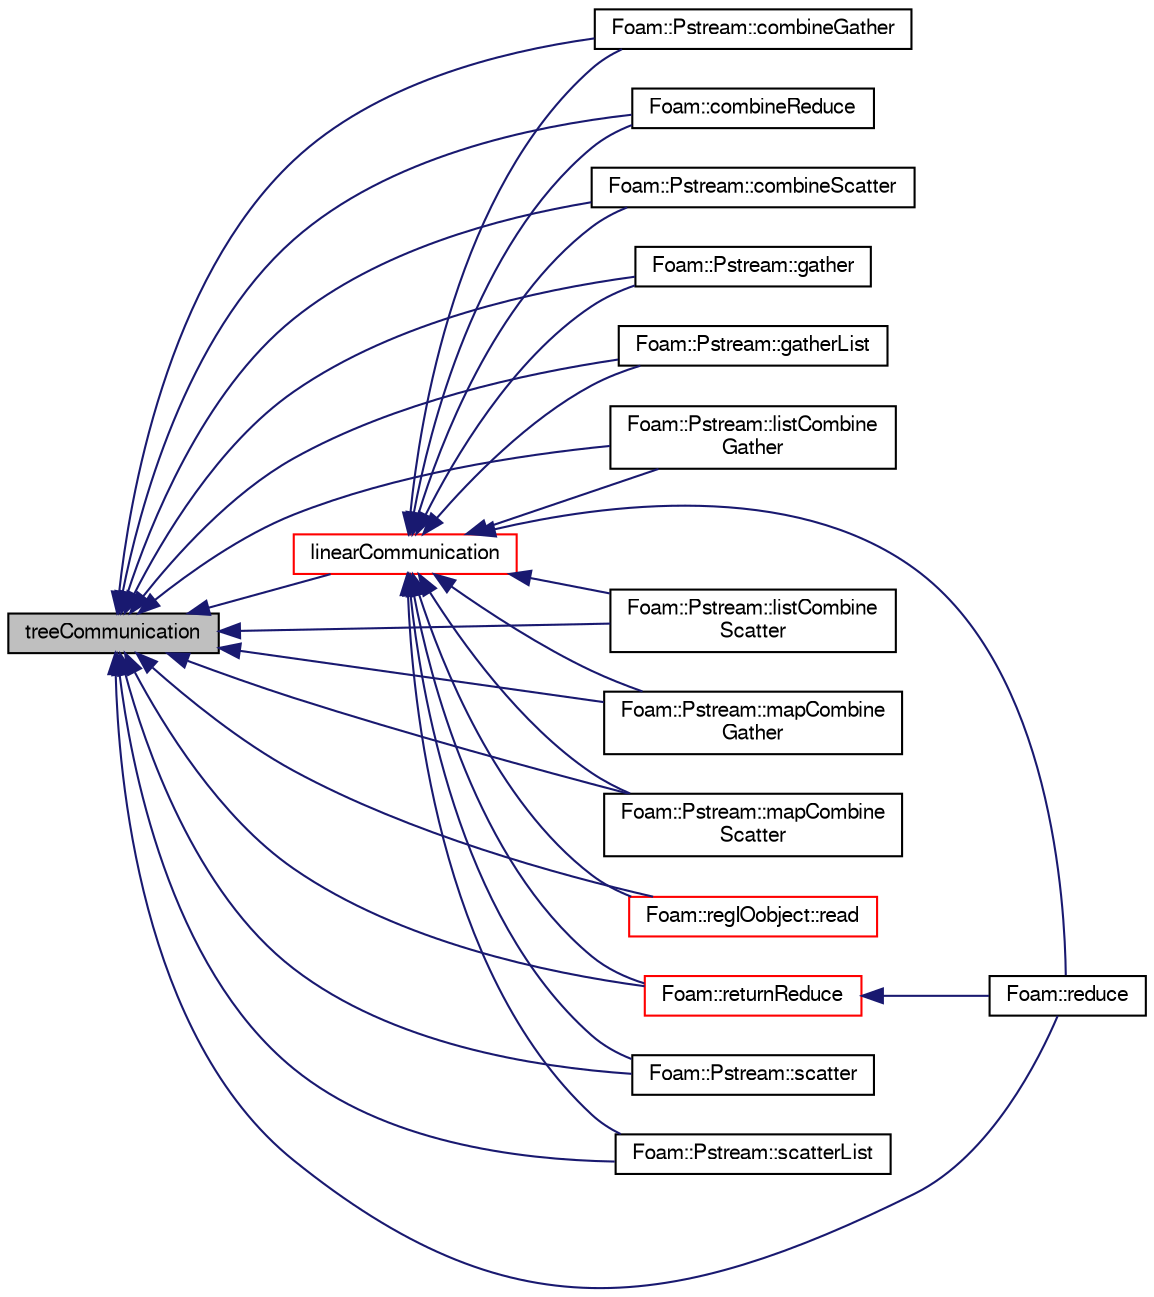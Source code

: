 digraph "treeCommunication"
{
  bgcolor="transparent";
  edge [fontname="FreeSans",fontsize="10",labelfontname="FreeSans",labelfontsize="10"];
  node [fontname="FreeSans",fontsize="10",shape=record];
  rankdir="LR";
  Node17836 [label="treeCommunication",height=0.2,width=0.4,color="black", fillcolor="grey75", style="filled", fontcolor="black"];
  Node17836 -> Node17837 [dir="back",color="midnightblue",fontsize="10",style="solid",fontname="FreeSans"];
  Node17837 [label="Foam::Pstream::combineGather",height=0.2,width=0.4,color="black",URL="$a26250.html#affc3a1954c11e71aafe6072bce9a4942",tooltip="Like above but switches between linear/tree communication. "];
  Node17836 -> Node17838 [dir="back",color="midnightblue",fontsize="10",style="solid",fontname="FreeSans"];
  Node17838 [label="Foam::combineReduce",height=0.2,width=0.4,color="black",URL="$a21124.html#a8c343f8cea376ede9abfdfd4e517f050"];
  Node17836 -> Node17839 [dir="back",color="midnightblue",fontsize="10",style="solid",fontname="FreeSans"];
  Node17839 [label="Foam::Pstream::combineScatter",height=0.2,width=0.4,color="black",URL="$a26250.html#aca0c5c69df01302f98555cacd74a967a",tooltip="Like above but switches between linear/tree communication. "];
  Node17836 -> Node17840 [dir="back",color="midnightblue",fontsize="10",style="solid",fontname="FreeSans"];
  Node17840 [label="Foam::Pstream::gather",height=0.2,width=0.4,color="black",URL="$a26250.html#ac6bd6ba48aeaba13d01248b080a3fbc9",tooltip="Like above but switches between linear/tree communication. "];
  Node17836 -> Node17841 [dir="back",color="midnightblue",fontsize="10",style="solid",fontname="FreeSans"];
  Node17841 [label="Foam::Pstream::gatherList",height=0.2,width=0.4,color="black",URL="$a26250.html#af27b07dfe4135fca416456ae1b323211",tooltip="Like above but switches between linear/tree communication. "];
  Node17836 -> Node17842 [dir="back",color="midnightblue",fontsize="10",style="solid",fontname="FreeSans"];
  Node17842 [label="linearCommunication",height=0.2,width=0.4,color="red",URL="$a26270.html#af7ec282f2581c26d06e2375a17174591",tooltip="Communication schedule for linear all-to-master (proc 0) "];
  Node17842 -> Node17837 [dir="back",color="midnightblue",fontsize="10",style="solid",fontname="FreeSans"];
  Node17842 -> Node17838 [dir="back",color="midnightblue",fontsize="10",style="solid",fontname="FreeSans"];
  Node17842 -> Node17839 [dir="back",color="midnightblue",fontsize="10",style="solid",fontname="FreeSans"];
  Node17842 -> Node17840 [dir="back",color="midnightblue",fontsize="10",style="solid",fontname="FreeSans"];
  Node17842 -> Node17841 [dir="back",color="midnightblue",fontsize="10",style="solid",fontname="FreeSans"];
  Node17842 -> Node18082 [dir="back",color="midnightblue",fontsize="10",style="solid",fontname="FreeSans"];
  Node18082 [label="Foam::Pstream::listCombine\lGather",height=0.2,width=0.4,color="black",URL="$a26250.html#a35e4e6e94b62df7b14431dcb0a0bcd2d",tooltip="Like above but switches between linear/tree communication. "];
  Node17842 -> Node18083 [dir="back",color="midnightblue",fontsize="10",style="solid",fontname="FreeSans"];
  Node18083 [label="Foam::Pstream::listCombine\lScatter",height=0.2,width=0.4,color="black",URL="$a26250.html#ab6749bb43e837c32040a992d2d29ca6f",tooltip="Like above but switches between linear/tree communication. "];
  Node17842 -> Node18084 [dir="back",color="midnightblue",fontsize="10",style="solid",fontname="FreeSans"];
  Node18084 [label="Foam::Pstream::mapCombine\lGather",height=0.2,width=0.4,color="black",URL="$a26250.html#a73619efeb9418b7aafe5b1b86c6d436c",tooltip="Like above but switches between linear/tree communication. "];
  Node17842 -> Node18085 [dir="back",color="midnightblue",fontsize="10",style="solid",fontname="FreeSans"];
  Node18085 [label="Foam::Pstream::mapCombine\lScatter",height=0.2,width=0.4,color="black",URL="$a26250.html#a829c1ccd679f6b502e2d7b140f5ee407",tooltip="Like above but switches between linear/tree communication. "];
  Node17842 -> Node18086 [dir="back",color="midnightblue",fontsize="10",style="solid",fontname="FreeSans"];
  Node18086 [label="Foam::regIOobject::read",height=0.2,width=0.4,color="red",URL="$a26334.html#af816873151ddb0126e98bb2f914d8ed5",tooltip="Read object. "];
  Node17842 -> Node19915 [dir="back",color="midnightblue",fontsize="10",style="solid",fontname="FreeSans"];
  Node19915 [label="Foam::reduce",height=0.2,width=0.4,color="black",URL="$a21124.html#a0329de816bfa35edc16d259ac7eec321"];
  Node17842 -> Node19916 [dir="back",color="midnightblue",fontsize="10",style="solid",fontname="FreeSans"];
  Node19916 [label="Foam::returnReduce",height=0.2,width=0.4,color="red",URL="$a21124.html#a8d528a67d2a9c6fe4fb94bc86872624b"];
  Node19916 -> Node19915 [dir="back",color="midnightblue",fontsize="10",style="solid",fontname="FreeSans"];
  Node17842 -> Node20036 [dir="back",color="midnightblue",fontsize="10",style="solid",fontname="FreeSans"];
  Node20036 [label="Foam::Pstream::scatter",height=0.2,width=0.4,color="black",URL="$a26250.html#a63d91b461287f5aefacfa52d92123a9d",tooltip="Like above but switches between linear/tree communication. "];
  Node17842 -> Node20037 [dir="back",color="midnightblue",fontsize="10",style="solid",fontname="FreeSans"];
  Node20037 [label="Foam::Pstream::scatterList",height=0.2,width=0.4,color="black",URL="$a26250.html#a0e6c5783ac810ecb22fc35dacfda489b",tooltip="Like above but switches between linear/tree communication. "];
  Node17836 -> Node18082 [dir="back",color="midnightblue",fontsize="10",style="solid",fontname="FreeSans"];
  Node17836 -> Node18083 [dir="back",color="midnightblue",fontsize="10",style="solid",fontname="FreeSans"];
  Node17836 -> Node18084 [dir="back",color="midnightblue",fontsize="10",style="solid",fontname="FreeSans"];
  Node17836 -> Node18085 [dir="back",color="midnightblue",fontsize="10",style="solid",fontname="FreeSans"];
  Node17836 -> Node18086 [dir="back",color="midnightblue",fontsize="10",style="solid",fontname="FreeSans"];
  Node17836 -> Node19915 [dir="back",color="midnightblue",fontsize="10",style="solid",fontname="FreeSans"];
  Node17836 -> Node19916 [dir="back",color="midnightblue",fontsize="10",style="solid",fontname="FreeSans"];
  Node17836 -> Node20036 [dir="back",color="midnightblue",fontsize="10",style="solid",fontname="FreeSans"];
  Node17836 -> Node20037 [dir="back",color="midnightblue",fontsize="10",style="solid",fontname="FreeSans"];
}
